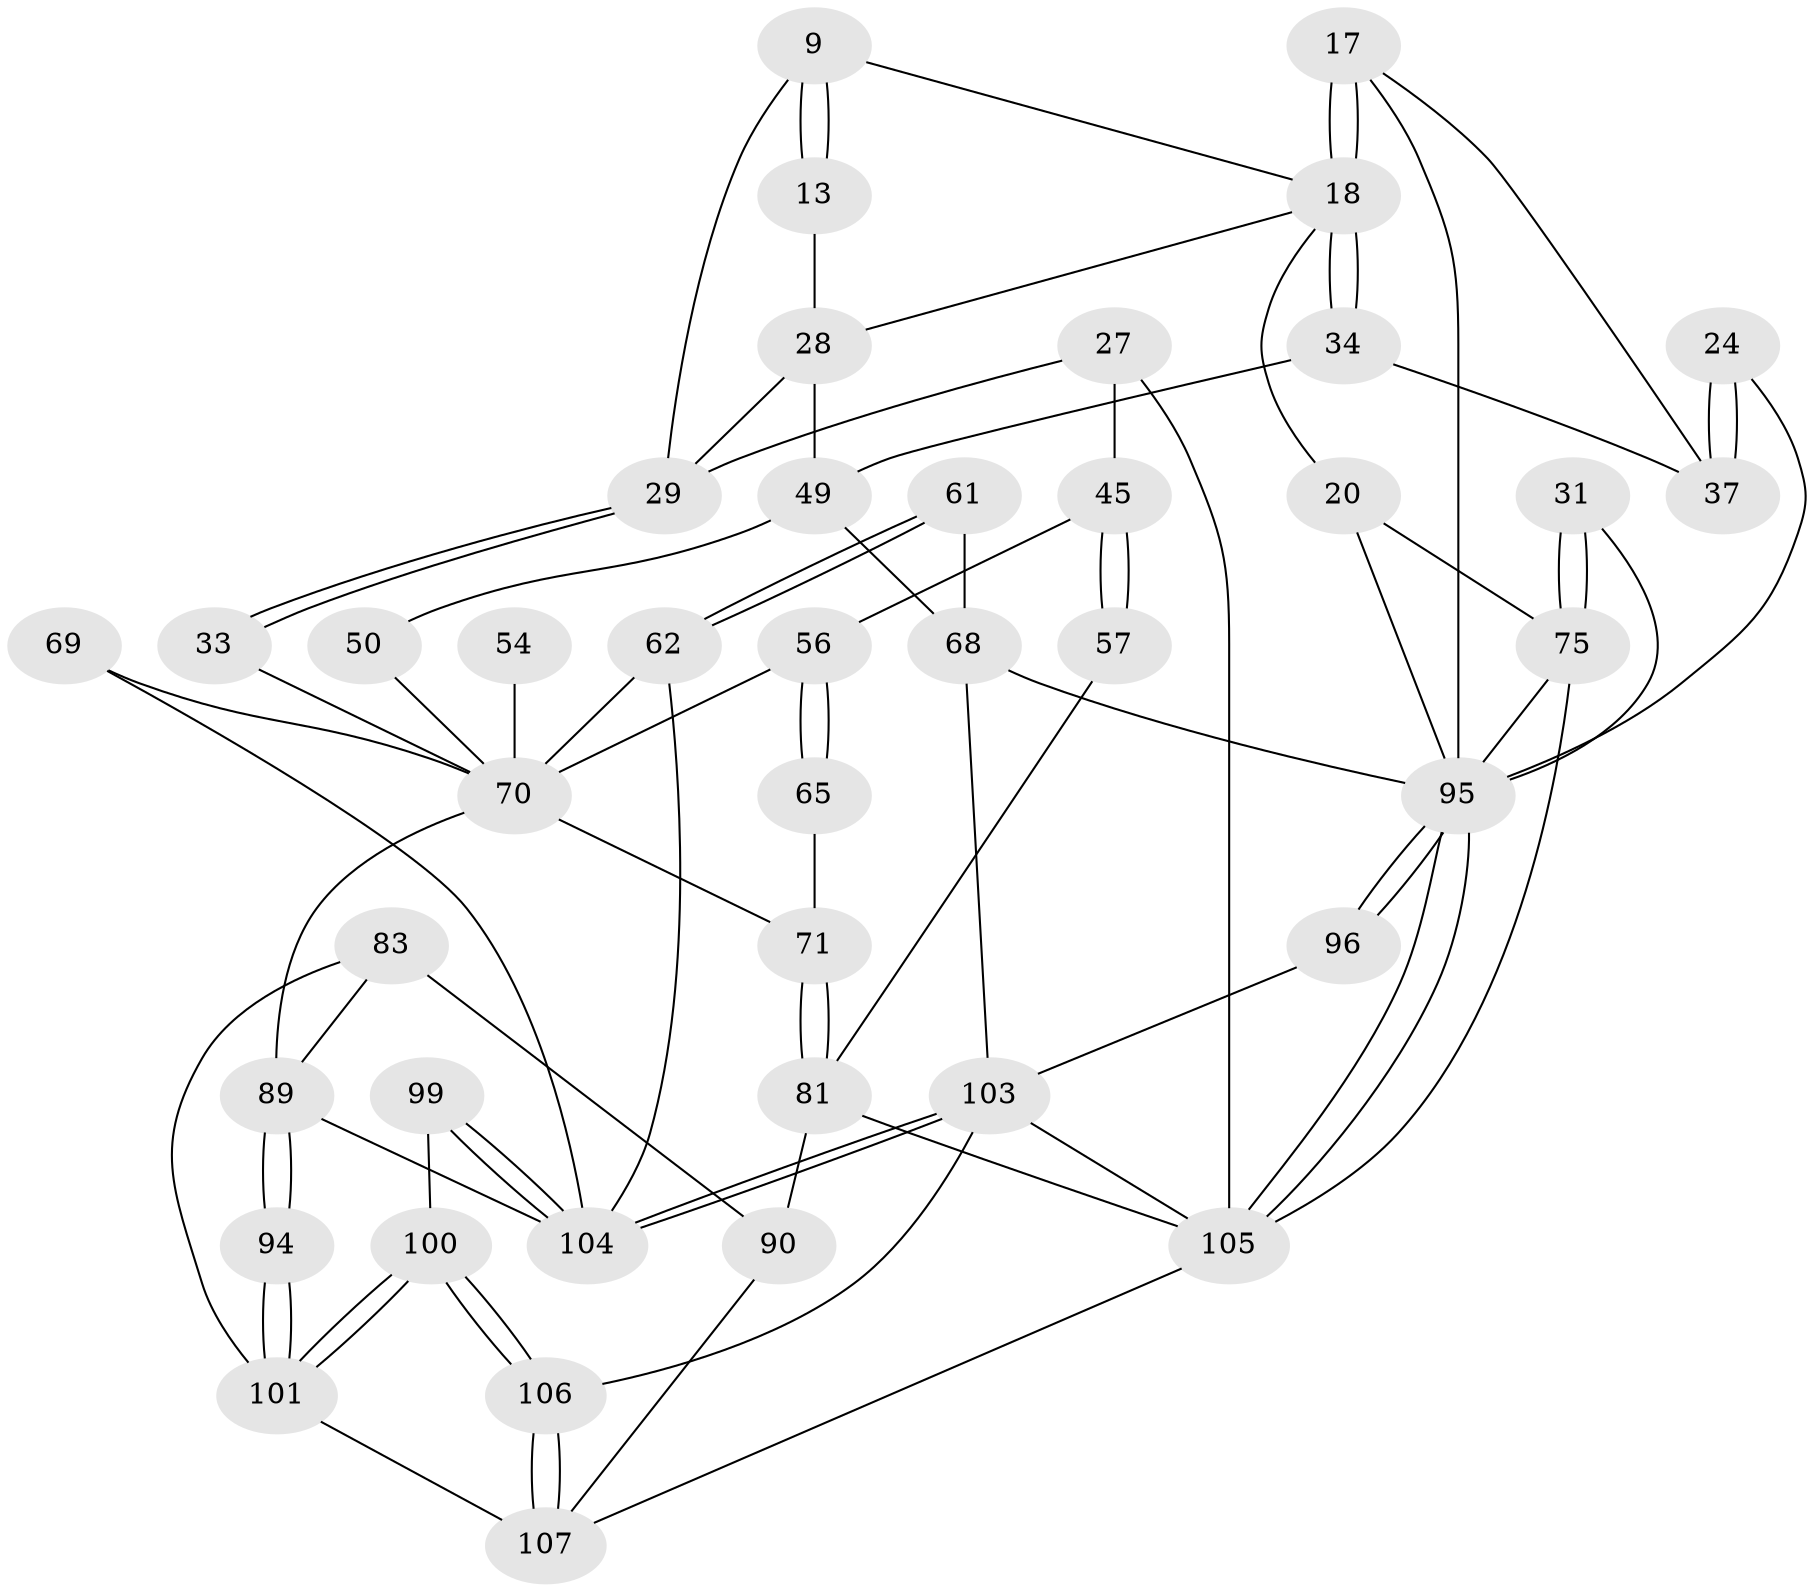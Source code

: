 // original degree distribution, {3: 0.018691588785046728, 4: 0.2803738317757009, 5: 0.4485981308411215, 6: 0.2523364485981308}
// Generated by graph-tools (version 1.1) at 2025/04/03/04/25 22:04:29]
// undirected, 42 vertices, 89 edges
graph export_dot {
graph [start="1"]
  node [color=gray90,style=filled];
  9 [pos="+0.2413828055045415+0.12090968992325754",super="+1+2"];
  13 [pos="+0.38126874367682784+0.09861116830595688"];
  17 [pos="+0.7378998946178476+0.12349790787990467",super="+16"];
  18 [pos="+0.5581727072002826+0.1603624863167167",super="+14+4"];
  20 [pos="+0.8826990803819081+0.13133754804762704",super="+5"];
  24 [pos="+0.8119346882446835+0.34829590158419765"];
  27 [pos="+0.08704876272696654+0.27528153486245827",super="+22"];
  28 [pos="+0.3614263724798993+0.2338820819008346",super="+15"];
  29 [pos="+0.26178584087606427+0.19456648473221427",super="+26"];
  31 [pos="+1+0.3907419262101678"];
  33 [pos="+0.20902495817727876+0.3353133447391493"];
  34 [pos="+0.5637124945320046+0.2685796909755945"];
  37 [pos="+0.571765373105014+0.2695215721409173",super="+25"];
  45 [pos="+0+0.48385288721644265",super="+42"];
  49 [pos="+0.5446090592666134+0.42147552146141687",super="+35+36"];
  50 [pos="+0.49797247492347246+0.4437741397075951",super="+38"];
  54 [pos="+0.3335337759577512+0.5145734608428125"];
  56 [pos="+0.2317059145475319+0.49865005993279377",super="+44"];
  57 [pos="+0+0.49262090611287546"];
  61 [pos="+0.5793685765384562+0.5981556953397112"];
  62 [pos="+0.49585435431583214+0.6851274851940086"];
  65 [pos="+0.13776528108927505+0.6078052926669988"];
  68 [pos="+0.6576051859433212+0.6349379576498426",super="+47+48"];
  69 [pos="+0.36727312290472697+0.6936767250583779"];
  70 [pos="+0.21434028867655922+0.653923400117487",super="+67+55+66"];
  71 [pos="+0.15231501913174963+0.6389837962384437"];
  75 [pos="+1+0.7546125292327164",super="+6+30"];
  81 [pos="+0.11521950845525242+0.7394383770750071",super="+59"];
  83 [pos="+0.13430855326721128+0.7603531678093914"];
  89 [pos="+0.2631518197070085+0.8515280842334805",super="+82+80"];
  90 [pos="+0.06351220564060005+0.8999984979043016",super="+84"];
  94 [pos="+0.2453181122584402+0.8636919589614701"];
  95 [pos="+0.8498202981204693+0.9384086462857073",super="+76"];
  96 [pos="+0.8068831164935912+0.923753807313819",super="+73"];
  99 [pos="+0.3118397511438328+0.9588549673290347",super="+98"];
  100 [pos="+0.28221266963302255+1"];
  101 [pos="+0.26864770142022565+0.9905701351565569",super="+92+91"];
  103 [pos="+0.524509900661135+1",super="+102+97"];
  104 [pos="+0.4983704991398682+0.9522120823253619",super="+85+78+86+88"];
  105 [pos="+0.8802776391127068+1",super="+60"];
  106 [pos="+0.29132539481405967+1"];
  107 [pos="+0.0671117912895159+1",super="+93"];
  9 -- 13 [weight=2];
  9 -- 13;
  9 -- 29;
  9 -- 18;
  13 -- 28;
  17 -- 18 [weight=2];
  17 -- 18;
  17 -- 37;
  17 -- 95;
  18 -- 34;
  18 -- 34;
  18 -- 28;
  18 -- 20;
  20 -- 75 [weight=2];
  20 -- 95;
  24 -- 37 [weight=2];
  24 -- 37;
  24 -- 95;
  27 -- 29 [weight=2];
  27 -- 105 [weight=2];
  27 -- 45 [weight=2];
  28 -- 29;
  28 -- 49;
  29 -- 33 [weight=2];
  29 -- 33;
  31 -- 75 [weight=2];
  31 -- 75;
  31 -- 95;
  33 -- 70;
  34 -- 37;
  34 -- 49;
  45 -- 57 [weight=2];
  45 -- 57;
  45 -- 56;
  49 -- 50 [weight=2];
  49 -- 68;
  50 -- 70 [weight=2];
  54 -- 70 [weight=3];
  56 -- 65 [weight=2];
  56 -- 65;
  56 -- 70 [weight=2];
  57 -- 81;
  61 -- 62;
  61 -- 62;
  61 -- 68 [weight=2];
  62 -- 104;
  62 -- 70;
  65 -- 71;
  68 -- 103;
  68 -- 95;
  69 -- 104;
  69 -- 70 [weight=2];
  70 -- 71;
  70 -- 89;
  71 -- 81;
  71 -- 81;
  75 -- 105 [weight=2];
  75 -- 95;
  81 -- 90 [weight=2];
  81 -- 105;
  83 -- 90;
  83 -- 101;
  83 -- 89;
  89 -- 94;
  89 -- 94;
  89 -- 104 [weight=2];
  90 -- 107;
  94 -- 101 [weight=2];
  94 -- 101;
  95 -- 96 [weight=2];
  95 -- 96;
  95 -- 105;
  95 -- 105;
  96 -- 103 [weight=2];
  99 -- 100;
  99 -- 104 [weight=3];
  99 -- 104;
  100 -- 101;
  100 -- 101;
  100 -- 106;
  100 -- 106;
  101 -- 107;
  103 -- 104 [weight=2];
  103 -- 104;
  103 -- 106;
  103 -- 105;
  105 -- 107;
  106 -- 107;
  106 -- 107;
}
